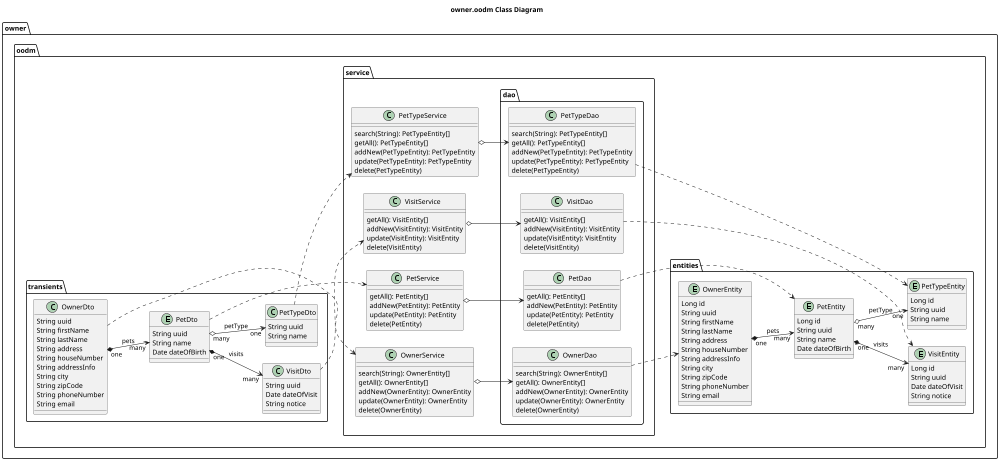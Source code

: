 @startuml
'https://plantuml.com/class-diagram

title owner.oodm Class Diagram

left to right direction
' top to bottom direction

scale 1000 width

package owner.oodm {

    package owner.oodm.entities {

        entity OwnerEntity {
            Long id
            String uuid
            String firstName
            String lastName
            String address
            String houseNumber
            String addressInfo
            String city
            String zipCode
            String phoneNumber
            String email
        }

        entity PetEntity {
            Long id
            String uuid
            String name
            Date dateOfBirth
        }

        entity VisitEntity {
            Long id
            String uuid
            Date dateOfVisit
            String notice
        }

        entity PetTypeEntity {
            Long id
            String uuid
            String name
        }

        OwnerEntity "one"  *--> "many"  PetEntity: pets
        PetEntity "one" *--> "many" VisitEntity: visits
        PetEntity "many"  o-->  "one" PetTypeEntity: petType

    }

    package owner.oodm.service {

        class OwnerService {
            search(String): OwnerEntity[]
            getAll(): OwnerEntity[]
            addNew(OwnerEntity): OwnerEntity
            update(OwnerEntity): OwnerEntity
            delete(OwnerEntity)
        }

        class PetService {
            getAll(): PetEntity[]
            addNew(PetEntity): PetEntity
            update(PetEntity): PetEntity
            delete(PetEntity)
        }

        class VisitService {
            getAll(): VisitEntity[]
            addNew(VisitEntity): VisitEntity
            update(VisitEntity): VisitEntity
            delete(VisitEntity)
        }

        class PetTypeService {
            search(String): PetTypeEntity[]
            getAll(): PetTypeEntity[]
            addNew(PetTypeEntity): PetTypeEntity
            update(PetTypeEntity): PetTypeEntity
            delete(PetTypeEntity)
        }

        package owner.oodm.service.dao {

            class OwnerDao {
                search(String): OwnerEntity[]
                getAll(): OwnerEntity[]
                addNew(OwnerEntity): OwnerEntity
                update(OwnerEntity): OwnerEntity
                delete(OwnerEntity)
            }

            class PetDao {
                getAll(): PetEntity[]
                addNew(PetEntity): PetEntity
                update(PetEntity): PetEntity
                delete(PetEntity)
            }

            class VisitDao {
                getAll(): VisitEntity[]
                addNew(VisitEntity): VisitEntity
                update(VisitEntity): VisitEntity
                delete(VisitEntity)
            }

            class PetTypeDao {
                search(String): PetTypeEntity[]
                getAll(): PetTypeEntity[]
                addNew(PetTypeEntity): PetTypeEntity
                update(PetTypeEntity): PetTypeEntity
                delete(PetTypeEntity)
            }

            OwnerDao ..> OwnerEntity
            PetDao ..> PetEntity
            PetTypeDao ..> PetTypeEntity
            VisitDao ..> VisitEntity
        }

        OwnerService o--> OwnerDao
        PetService o--> PetDao
        PetTypeService o--> PetTypeDao
        VisitService o--> VisitDao
    }

    package owner.oodm.transients {

        class OwnerDto {
            String uuid
            String firstName
            String lastName
            String address
            String houseNumber
            String addressInfo
            String city
            String zipCode
            String phoneNumber
            String email
        }

        entity PetDto {
            String uuid
            String name
            Date dateOfBirth
        }

        class PetTypeDto {
            String uuid
            String name
        }

        class VisitDto {
            String uuid
            Date dateOfVisit
            String notice
        }

        OwnerDto "one"  *--> "many"  PetDto: pets
        PetDto "one" *--> "many" VisitDto: visits
        PetDto "many"  o-->  "one" PetTypeDto: petType

        OwnerDto ..> OwnerService
        PetDto ..> PetService
        VisitDto ..> VisitService
        PetTypeDto  ..> PetTypeService
    }
}

@enduml